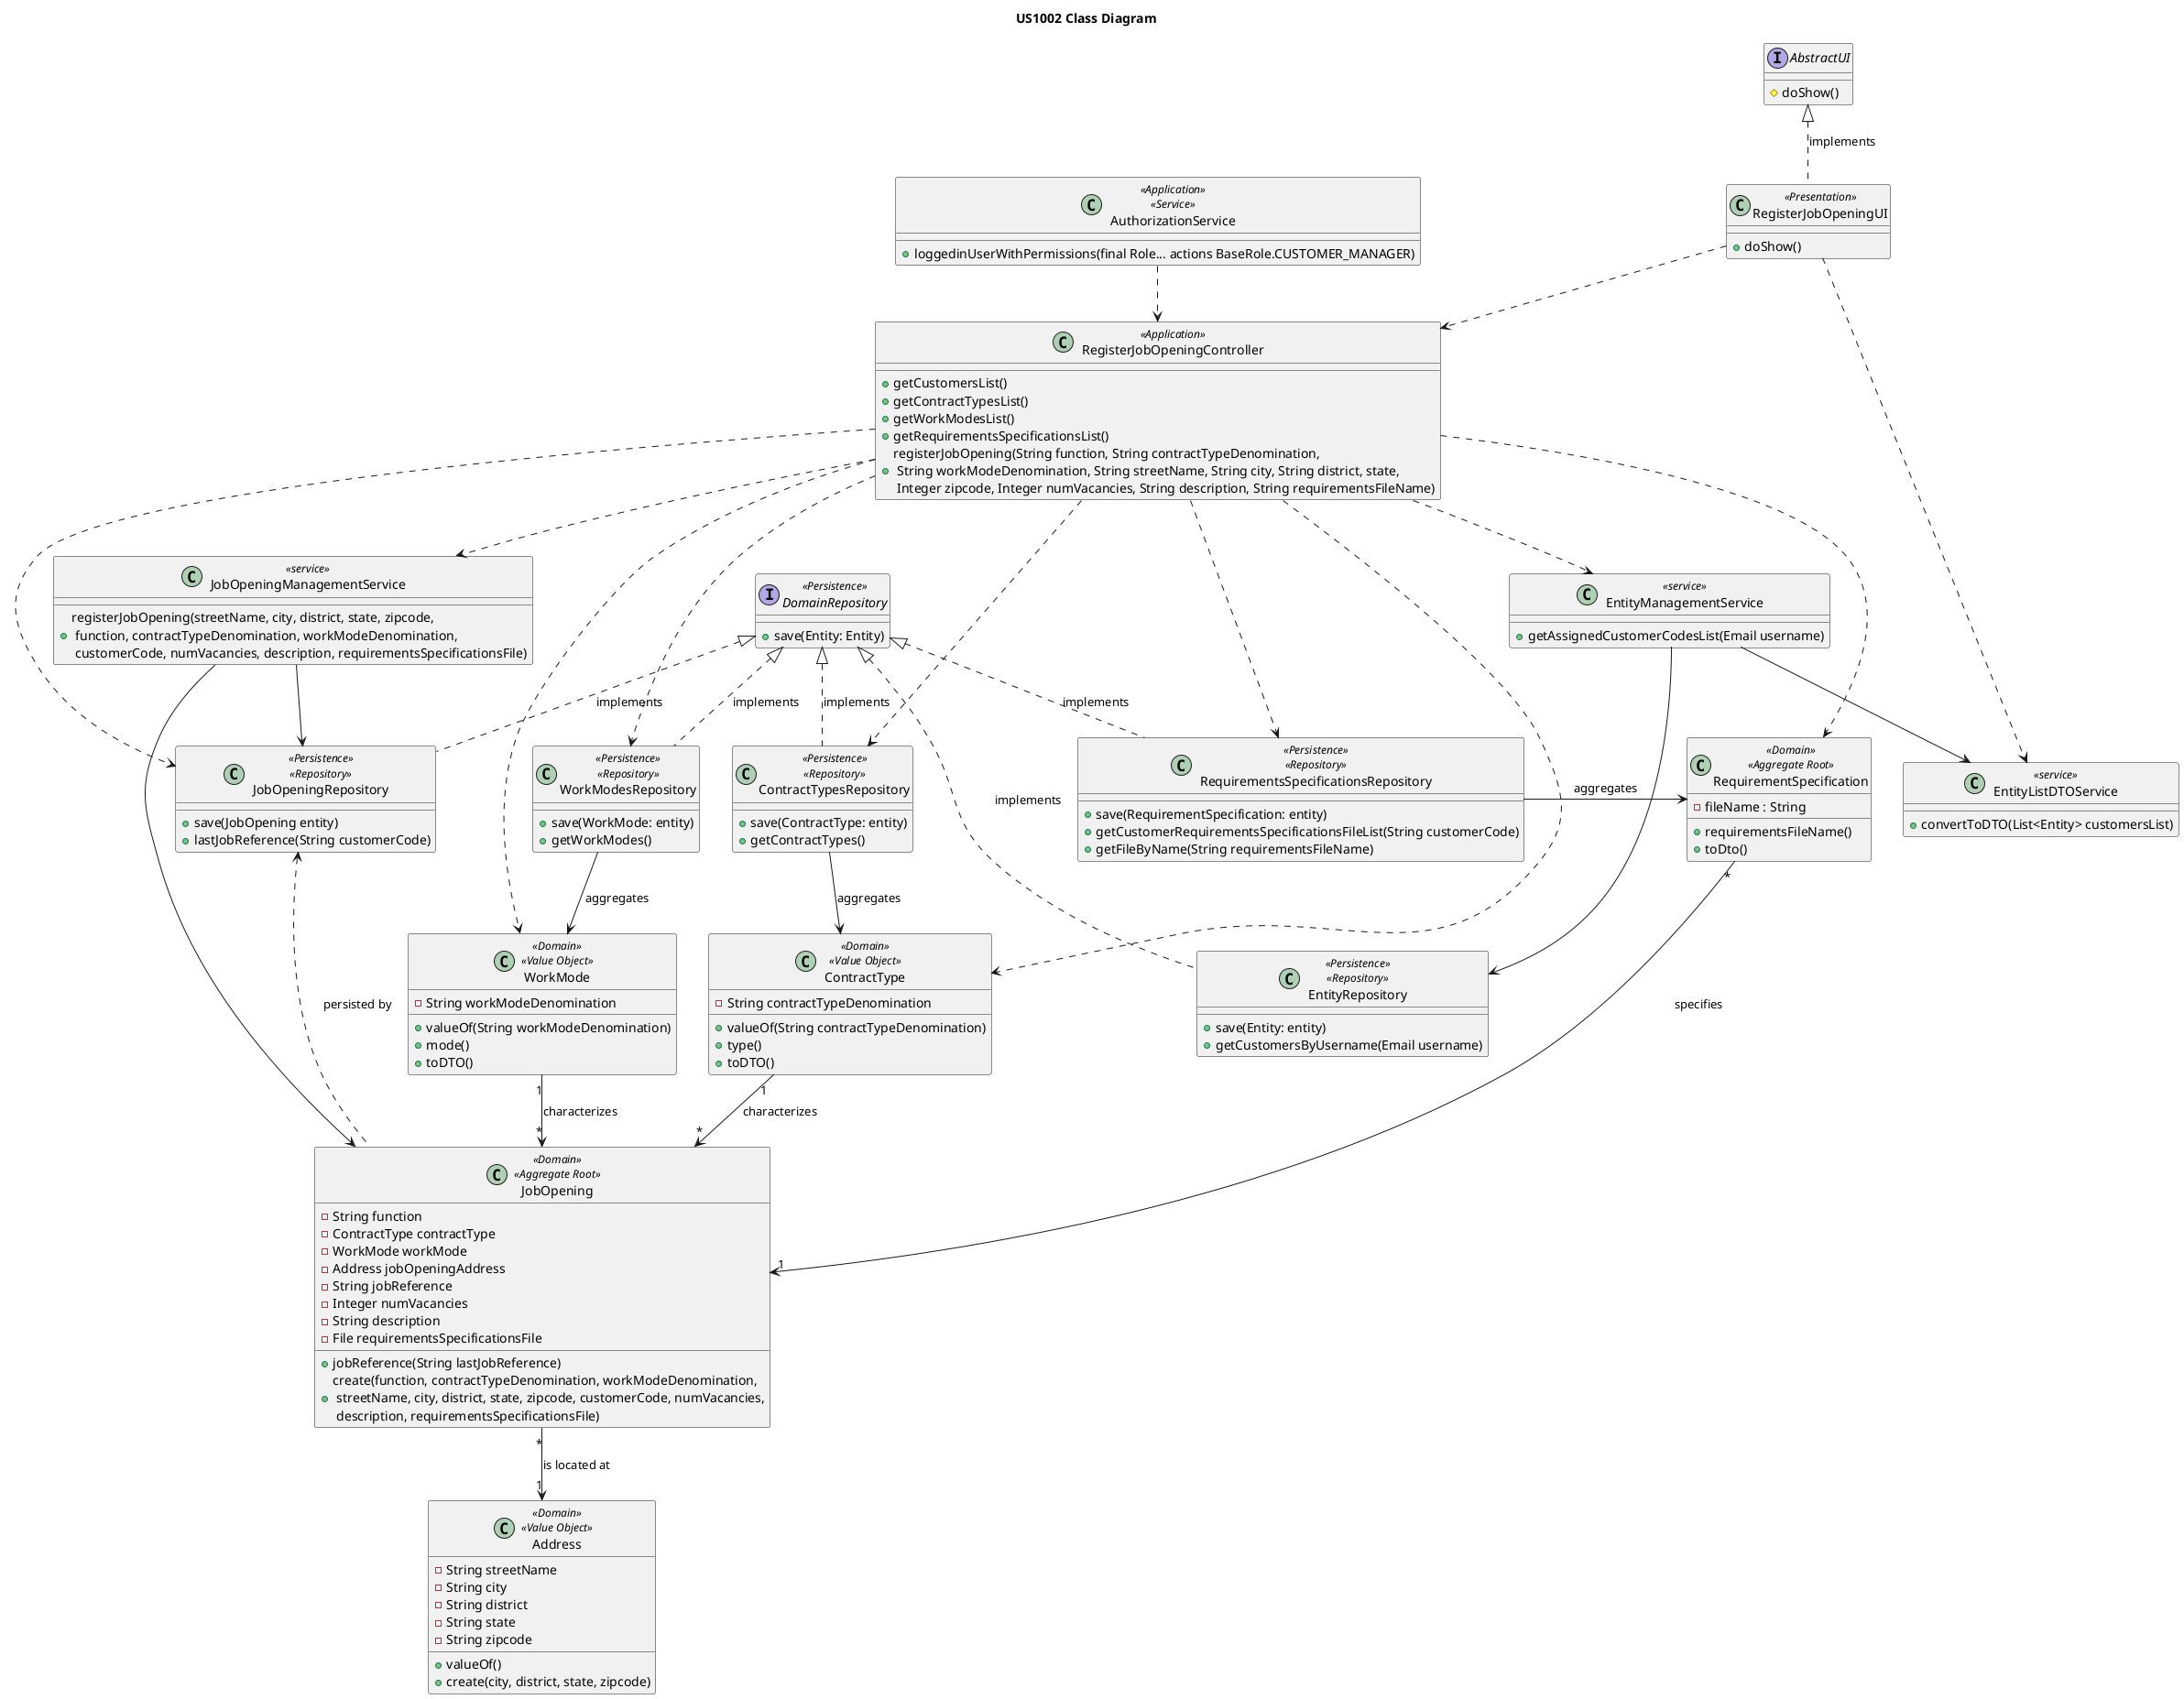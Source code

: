 @startuml US1002_class_diagram
'https://plantuml.com/class-diagram

title US1002 Class Diagram



class EntityListDTOService <<service>> {
+ convertToDTO(List<Entity> customersList)
}


class EntityManagementService <<service>> {
+ getAssignedCustomerCodesList(Email username)


}

interface AbstractUI{
# doShow()
}

class RegisterJobOpeningUI <<Presentation>> {
+ doShow()
}


class RegisterJobOpeningController <<Application>> {
+ getCustomersList()
+ getContractTypesList()
+ getWorkModesList()
+ getRequirementsSpecificationsList()
+ registerJobOpening(String function, String contractTypeDenomination,\n String workModeDenomination, String streetName, String city, String district, state,\n Integer zipcode, Integer numVacancies, String description, String requirementsFileName)
}

class JobOpeningManagementService <<service>> {
+ registerJobOpening(streetName, city, district, state, zipcode,\n function, contractTypeDenomination, workModeDenomination,\n customerCode, numVacancies, description, requirementsSpecificationsFile)
}


'Requirements
class RequirementSpecification <<Domain>> <<Aggregate Root>> {
- fileName : String
+ requirementsFileName()
+ toDto()
}

class AuthorizationService <<Application>> <<Service>> {
+ loggedinUserWithPermissions(final Role... actions BaseRole.CUSTOMER_MANAGER)
}

'Address
class Address <<Domain>> <<Value Object>> {
- String streetName
- String city
- String district
- String state
- String zipcode
+ valueOf()
+ create(city, district, state, zipcode)
}

'Job Opening
class JobOpening <<Domain>> <<Aggregate Root>> {
- String function
- ContractType contractType
- WorkMode workMode
- Address jobOpeningAddress
- String jobReference
- Integer numVacancies
- String description
- File requirementsSpecificationsFile
+ jobReference(String lastJobReference)
+ create(function, contractTypeDenomination, workModeDenomination,\n streetName, city, district, state, zipcode, customerCode, numVacancies,\n description, requirementsSpecificationsFile)
}

class WorkMode <<Domain>> <<Value Object>> {
- String workModeDenomination
+ valueOf(String workModeDenomination)
+ mode()
+ toDTO()
}

class ContractType <<Domain>> <<Value Object>> {
- String contractTypeDenomination
+ valueOf(String contractTypeDenomination)
+ type()
+ toDTO()
}

class JobOpeningRepository <<Persistence>> <<Repository>> {
+ save(JobOpening entity)
+ lastJobReference(String customerCode)
}

class WorkModesRepository <<Persistence>> <<Repository>> {
+ save(WorkMode: entity)
+ getWorkModes()
}

class ContractTypesRepository <<Persistence>> <<Repository>> {
+ save(ContractType: entity)
+ getContractTypes()
}

class RequirementsSpecificationsRepository <<Persistence>> <<Repository>> {
+ save(RequirementSpecification: entity)
+ getCustomerRequirementsSpecificationsFileList(String customerCode)
+ getFileByName(String requirementsFileName)
}

class EntityRepository  <<Persistence>> <<Repository>>  {
+ save(Entity: entity)
+ getCustomersByUsername(Email username)
}

interface DomainRepository <<Persistence>> {
+ save(Entity: Entity)
}


'Associations
'Basic Flow
RegisterJobOpeningUI ..> RegisterJobOpeningController
RegisterJobOpeningController ...> RequirementsSpecificationsRepository
RegisterJobOpeningController ...> WorkModesRepository
RegisterJobOpeningController ...> ContractTypesRepository
RegisterJobOpeningController ..> JobOpeningRepository
RegisterJobOpeningController ..> EntityManagementService
RegisterJobOpeningController ..> JobOpeningManagementService
RegisterJobOpeningUI ..> EntityListDTOService

'Domain Layer
Address "1" <-up- "*" JobOpening : is located at
WorkMode "1" --> "*" JobOpening : characterizes
ContractType "1" --> "*" JobOpening  : characterizes
RequirementSpecification "*" --> "1" JobOpening : specifies
RegisterJobOpeningController ..> ContractType
RegisterJobOpeningController ..> WorkMode
RegisterJobOpeningController ..> RequirementSpecification


'Persistence Layer
ContractTypesRepository --> ContractType : aggregates
WorkModesRepository --> WorkMode : aggregates
JobOpeningRepository <.. JobOpening : persisted by
RequirementsSpecificationsRepository -> RequirementSpecification : aggregates
EntityManagementService ---> EntityRepository
EntityManagementService --> EntityListDTOService
JobOpeningManagementService --> JobOpeningRepository
JobOpeningManagementService --> JobOpening

'Interface implementation
DomainRepository <|.. JobOpeningRepository : implements
DomainRepository <|.. ContractTypesRepository : implements
DomainRepository <|.. WorkModesRepository : implements
DomainRepository <|.. RequirementsSpecificationsRepository : implements
DomainRepository <|.. EntityRepository : implements
AbstractUI <|.. RegisterJobOpeningUI : implements

'Authentication
AuthorizationService ..> RegisterJobOpeningController

@enduml